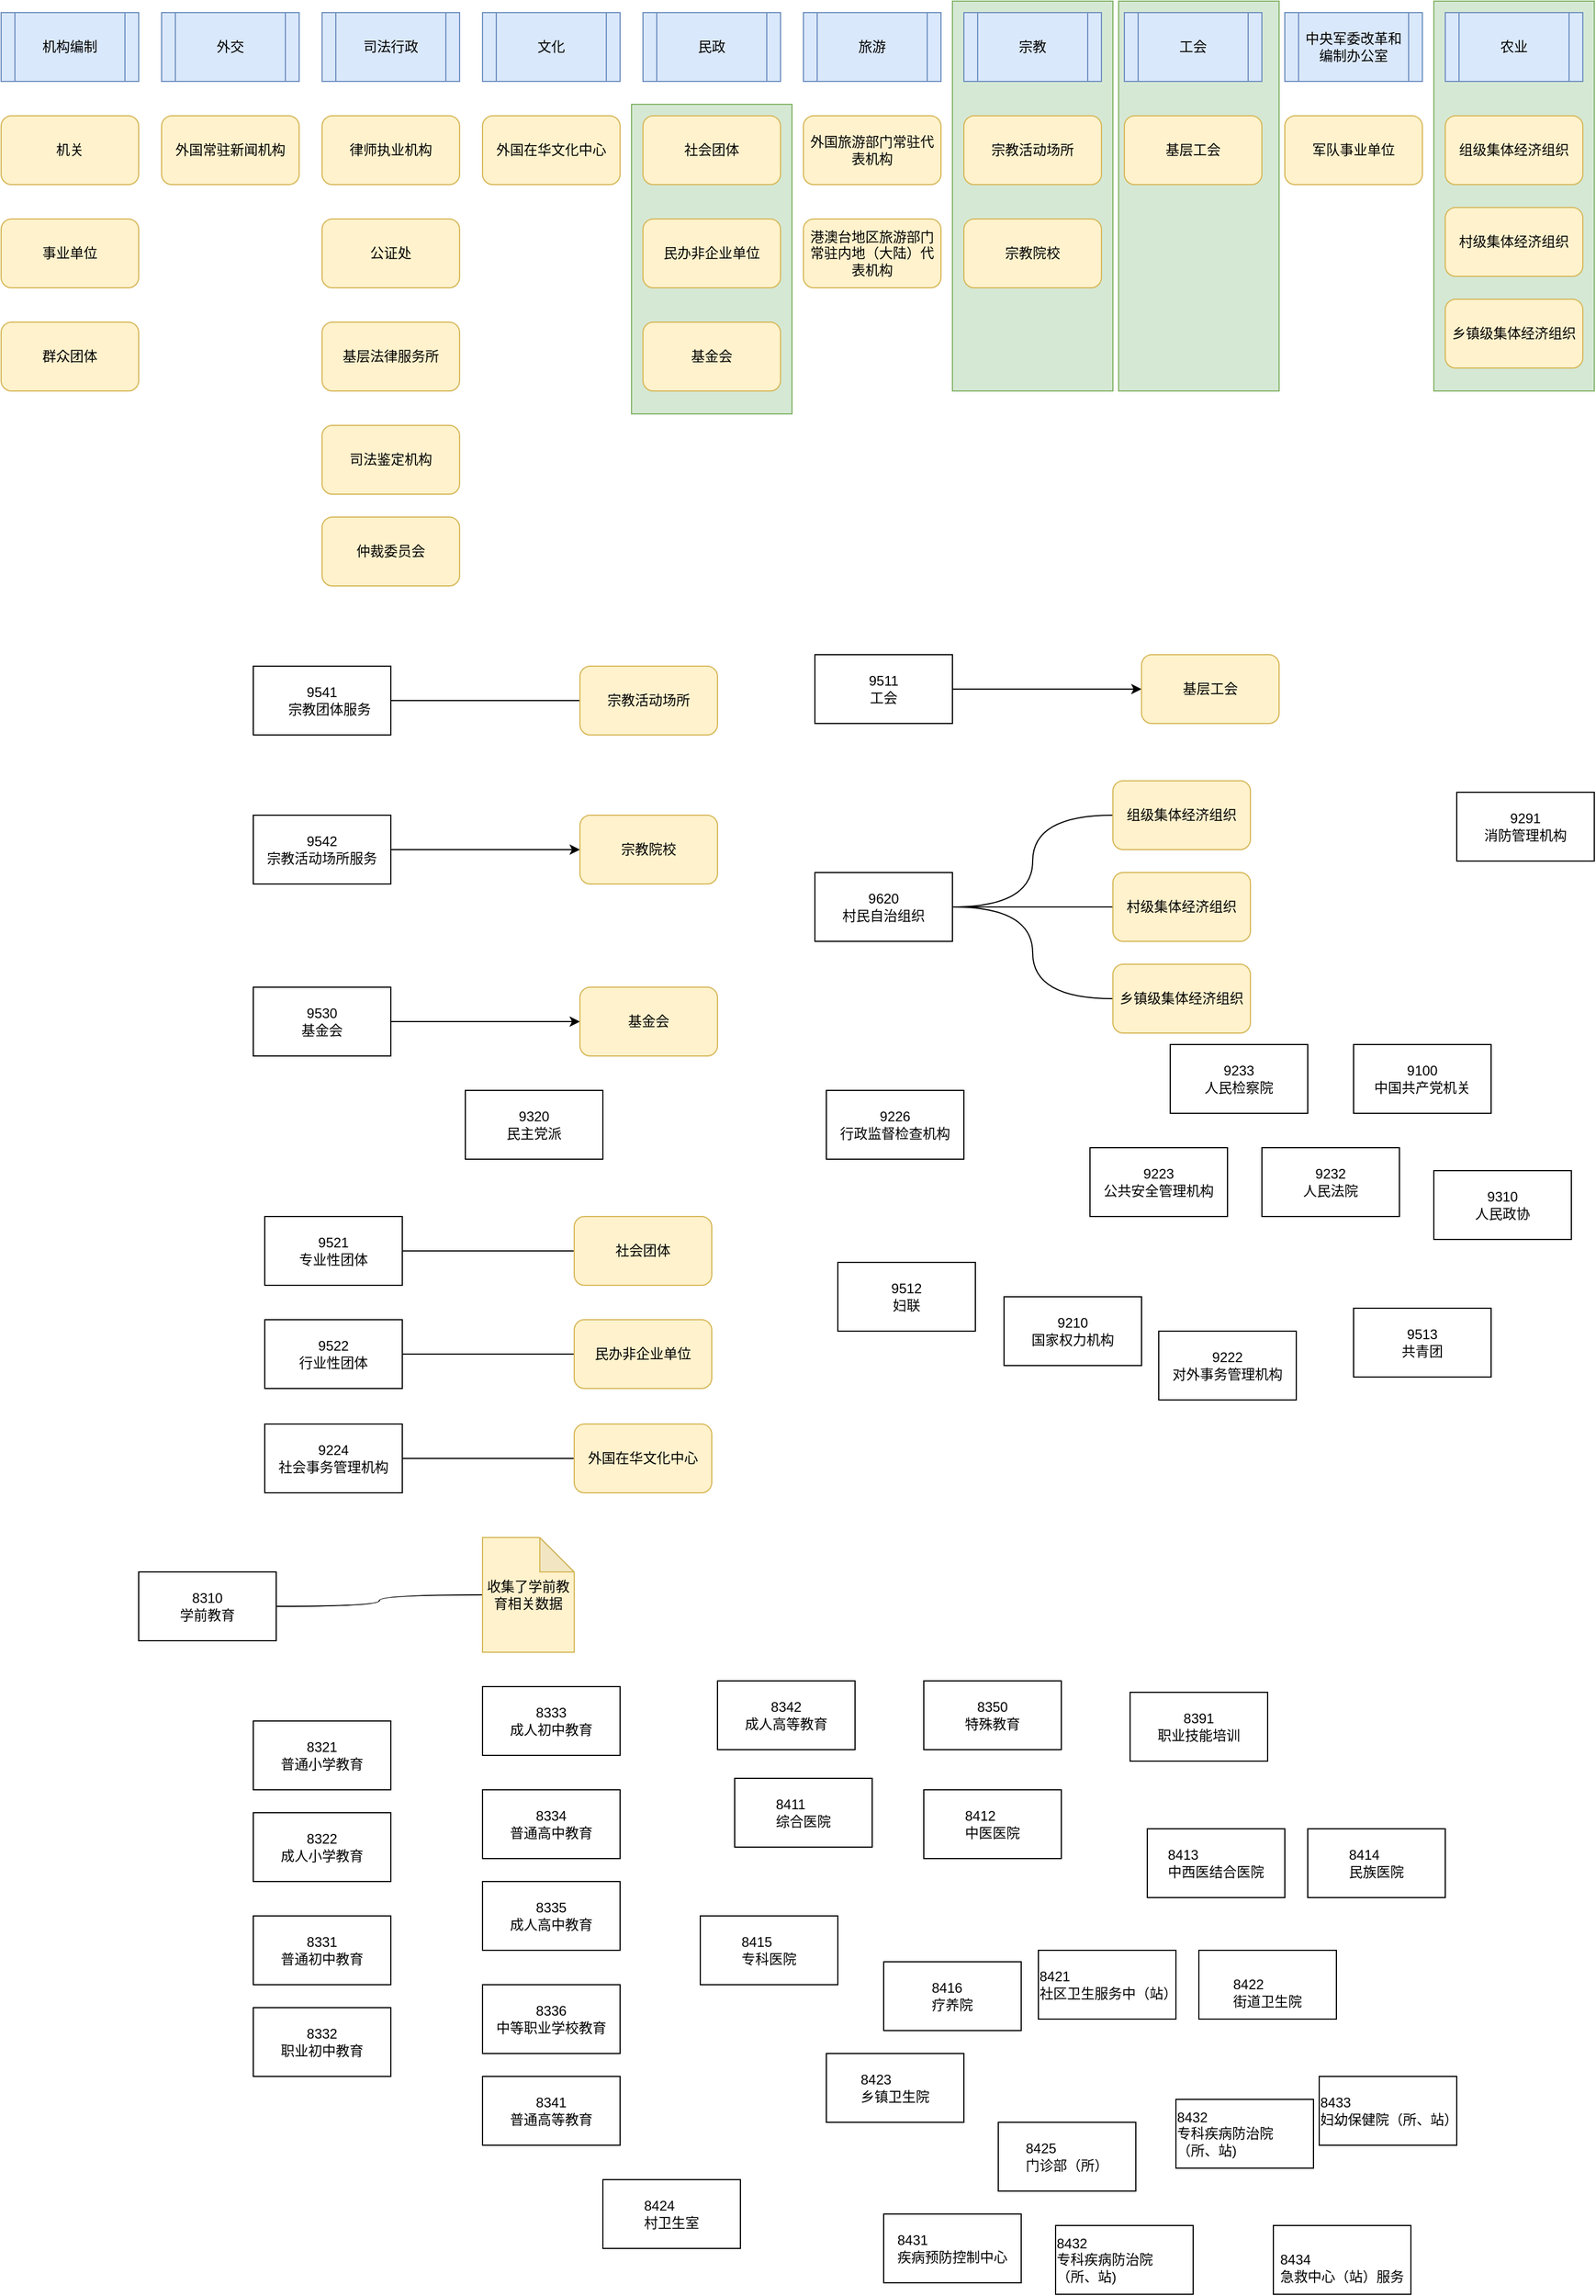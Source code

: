 <mxfile version="24.3.1" type="github">
  <diagram name="第 1 页" id="TCEkxnXiP60emrn67t6N">
    <mxGraphModel dx="1193" dy="620" grid="1" gridSize="10" guides="1" tooltips="1" connect="1" arrows="1" fold="1" page="1" pageScale="1" pageWidth="1169" pageHeight="827" math="0" shadow="0">
      <root>
        <mxCell id="0" />
        <mxCell id="1" parent="0" />
        <mxCell id="sb7wllfDJqSQQXLiak6v-65" value="" style="rounded=0;whiteSpace=wrap;html=1;fillColor=#d5e8d4;strokeColor=#82b366;" parent="1" vertex="1">
          <mxGeometry x="560" y="90" width="140" height="270" as="geometry" />
        </mxCell>
        <mxCell id="sb7wllfDJqSQQXLiak6v-57" value="" style="rounded=0;whiteSpace=wrap;html=1;fillColor=#d5e8d4;strokeColor=#82b366;" parent="1" vertex="1">
          <mxGeometry x="1260" width="140" height="340" as="geometry" />
        </mxCell>
        <mxCell id="sb7wllfDJqSQQXLiak6v-47" value="" style="rounded=0;whiteSpace=wrap;html=1;fillColor=#d5e8d4;strokeColor=#82b366;" parent="1" vertex="1">
          <mxGeometry x="985" width="140" height="340" as="geometry" />
        </mxCell>
        <mxCell id="sb7wllfDJqSQQXLiak6v-41" value="" style="rounded=0;whiteSpace=wrap;html=1;fillColor=#d5e8d4;strokeColor=#82b366;" parent="1" vertex="1">
          <mxGeometry x="840" width="140" height="340" as="geometry" />
        </mxCell>
        <mxCell id="sb7wllfDJqSQQXLiak6v-42" style="edgeStyle=orthogonalEdgeStyle;rounded=0;orthogonalLoop=1;jettySize=auto;html=1;exitX=1;exitY=0.5;exitDx=0;exitDy=0;endArrow=none;endFill=0;" parent="1" source="sb7wllfDJqSQQXLiak6v-3" target="sb7wllfDJqSQQXLiak6v-5" edge="1">
          <mxGeometry relative="1" as="geometry" />
        </mxCell>
        <mxCell id="sb7wllfDJqSQQXLiak6v-3" value="&lt;div&gt;&lt;br&gt;&lt;/div&gt;&lt;div&gt;9541&lt;/div&gt;&lt;div&gt;&amp;nbsp; &amp;nbsp; 宗教团体服务&lt;/div&gt;&lt;div&gt;&lt;br&gt;&lt;/div&gt;" style="rounded=0;whiteSpace=wrap;html=1;" parent="1" vertex="1">
          <mxGeometry x="230" y="580" width="120" height="60" as="geometry" />
        </mxCell>
        <mxCell id="sb7wllfDJqSQQXLiak6v-43" style="edgeStyle=orthogonalEdgeStyle;rounded=0;orthogonalLoop=1;jettySize=auto;html=1;exitX=1;exitY=0.5;exitDx=0;exitDy=0;" parent="1" source="sb7wllfDJqSQQXLiak6v-4" target="sb7wllfDJqSQQXLiak6v-6" edge="1">
          <mxGeometry relative="1" as="geometry" />
        </mxCell>
        <mxCell id="sb7wllfDJqSQQXLiak6v-4" value="&lt;div&gt;9542&lt;/div&gt;宗教活动场所服务" style="rounded=0;whiteSpace=wrap;html=1;" parent="1" vertex="1">
          <mxGeometry x="230" y="710" width="120" height="60" as="geometry" />
        </mxCell>
        <mxCell id="sb7wllfDJqSQQXLiak6v-5" value="宗教活动场所" style="rounded=1;whiteSpace=wrap;html=1;fillColor=#fff2cc;strokeColor=#d6b656;" parent="1" vertex="1">
          <mxGeometry x="515" y="580" width="120" height="60" as="geometry" />
        </mxCell>
        <mxCell id="sb7wllfDJqSQQXLiak6v-6" value="宗教院校" style="rounded=1;whiteSpace=wrap;html=1;fillColor=#fff2cc;strokeColor=#d6b656;" parent="1" vertex="1">
          <mxGeometry x="515" y="710" width="120" height="60" as="geometry" />
        </mxCell>
        <mxCell id="sb7wllfDJqSQQXLiak6v-7" value="机构编制" style="shape=process;whiteSpace=wrap;html=1;backgroundOutline=1;fillColor=#dae8fc;strokeColor=#6c8ebf;" parent="1" vertex="1">
          <mxGeometry x="10" y="10" width="120" height="60" as="geometry" />
        </mxCell>
        <mxCell id="sb7wllfDJqSQQXLiak6v-8" value="机关" style="rounded=1;whiteSpace=wrap;html=1;fillColor=#fff2cc;strokeColor=#d6b656;" parent="1" vertex="1">
          <mxGeometry x="10" y="100" width="120" height="60" as="geometry" />
        </mxCell>
        <mxCell id="sb7wllfDJqSQQXLiak6v-9" value="事业单位" style="rounded=1;whiteSpace=wrap;html=1;fillColor=#fff2cc;strokeColor=#d6b656;" parent="1" vertex="1">
          <mxGeometry x="10" y="190" width="120" height="60" as="geometry" />
        </mxCell>
        <mxCell id="sb7wllfDJqSQQXLiak6v-10" value="群众团体" style="rounded=1;whiteSpace=wrap;html=1;fillColor=#fff2cc;strokeColor=#d6b656;" parent="1" vertex="1">
          <mxGeometry x="10" y="280" width="120" height="60" as="geometry" />
        </mxCell>
        <mxCell id="sb7wllfDJqSQQXLiak6v-12" value="外交" style="shape=process;whiteSpace=wrap;html=1;backgroundOutline=1;fillColor=#dae8fc;strokeColor=#6c8ebf;" parent="1" vertex="1">
          <mxGeometry x="150" y="10" width="120" height="60" as="geometry" />
        </mxCell>
        <mxCell id="sb7wllfDJqSQQXLiak6v-13" value="外国常驻新闻机构" style="rounded=1;whiteSpace=wrap;html=1;fillColor=#fff2cc;strokeColor=#d6b656;" parent="1" vertex="1">
          <mxGeometry x="150" y="100" width="120" height="60" as="geometry" />
        </mxCell>
        <mxCell id="sb7wllfDJqSQQXLiak6v-14" value="司法行政" style="shape=process;whiteSpace=wrap;html=1;backgroundOutline=1;fillColor=#dae8fc;strokeColor=#6c8ebf;" parent="1" vertex="1">
          <mxGeometry x="290" y="10" width="120" height="60" as="geometry" />
        </mxCell>
        <mxCell id="sb7wllfDJqSQQXLiak6v-15" value="律师执业机构" style="rounded=1;whiteSpace=wrap;html=1;fillColor=#fff2cc;strokeColor=#d6b656;" parent="1" vertex="1">
          <mxGeometry x="290" y="100" width="120" height="60" as="geometry" />
        </mxCell>
        <mxCell id="sb7wllfDJqSQQXLiak6v-16" value="公证处" style="rounded=1;whiteSpace=wrap;html=1;fillColor=#fff2cc;strokeColor=#d6b656;" parent="1" vertex="1">
          <mxGeometry x="290" y="190" width="120" height="60" as="geometry" />
        </mxCell>
        <mxCell id="sb7wllfDJqSQQXLiak6v-17" value="基层法律服务所" style="rounded=1;whiteSpace=wrap;html=1;fillColor=#fff2cc;strokeColor=#d6b656;" parent="1" vertex="1">
          <mxGeometry x="290" y="280" width="120" height="60" as="geometry" />
        </mxCell>
        <mxCell id="sb7wllfDJqSQQXLiak6v-18" value="司法鉴定机构" style="rounded=1;whiteSpace=wrap;html=1;fillColor=#fff2cc;strokeColor=#d6b656;" parent="1" vertex="1">
          <mxGeometry x="290" y="370" width="120" height="60" as="geometry" />
        </mxCell>
        <mxCell id="sb7wllfDJqSQQXLiak6v-19" value="仲裁委员会" style="rounded=1;whiteSpace=wrap;html=1;fillColor=#fff2cc;strokeColor=#d6b656;" parent="1" vertex="1">
          <mxGeometry x="290" y="450" width="120" height="60" as="geometry" />
        </mxCell>
        <mxCell id="sb7wllfDJqSQQXLiak6v-20" value="文化" style="shape=process;whiteSpace=wrap;html=1;backgroundOutline=1;fillColor=#dae8fc;strokeColor=#6c8ebf;" parent="1" vertex="1">
          <mxGeometry x="430" y="10" width="120" height="60" as="geometry" />
        </mxCell>
        <mxCell id="sb7wllfDJqSQQXLiak6v-22" value="外国在华文化中心" style="rounded=1;whiteSpace=wrap;html=1;fillColor=#fff2cc;strokeColor=#d6b656;" parent="1" vertex="1">
          <mxGeometry x="430" y="100" width="120" height="60" as="geometry" />
        </mxCell>
        <mxCell id="sb7wllfDJqSQQXLiak6v-23" value="民政" style="shape=process;whiteSpace=wrap;html=1;backgroundOutline=1;fillColor=#dae8fc;strokeColor=#6c8ebf;" parent="1" vertex="1">
          <mxGeometry x="570" y="10" width="120" height="60" as="geometry" />
        </mxCell>
        <mxCell id="sb7wllfDJqSQQXLiak6v-24" value="旅游" style="shape=process;whiteSpace=wrap;html=1;backgroundOutline=1;fillColor=#dae8fc;strokeColor=#6c8ebf;" parent="1" vertex="1">
          <mxGeometry x="710" y="10" width="120" height="60" as="geometry" />
        </mxCell>
        <mxCell id="sb7wllfDJqSQQXLiak6v-25" value="宗教" style="shape=process;whiteSpace=wrap;html=1;backgroundOutline=1;fillColor=#dae8fc;strokeColor=#6c8ebf;" parent="1" vertex="1">
          <mxGeometry x="850" y="10" width="120" height="60" as="geometry" />
        </mxCell>
        <mxCell id="sb7wllfDJqSQQXLiak6v-26" value="工会" style="shape=process;whiteSpace=wrap;html=1;backgroundOutline=1;fillColor=#dae8fc;strokeColor=#6c8ebf;" parent="1" vertex="1">
          <mxGeometry x="990" y="10" width="120" height="60" as="geometry" />
        </mxCell>
        <mxCell id="sb7wllfDJqSQQXLiak6v-27" value="中央军委改革和编制办公室" style="shape=process;whiteSpace=wrap;html=1;backgroundOutline=1;fillColor=#dae8fc;strokeColor=#6c8ebf;" parent="1" vertex="1">
          <mxGeometry x="1130" y="10" width="120" height="60" as="geometry" />
        </mxCell>
        <mxCell id="sb7wllfDJqSQQXLiak6v-28" value="农业" style="shape=process;whiteSpace=wrap;html=1;backgroundOutline=1;fillColor=#dae8fc;strokeColor=#6c8ebf;" parent="1" vertex="1">
          <mxGeometry x="1270" y="10" width="120" height="60" as="geometry" />
        </mxCell>
        <mxCell id="sb7wllfDJqSQQXLiak6v-29" value="社会团体" style="rounded=1;whiteSpace=wrap;html=1;fillColor=#fff2cc;strokeColor=#d6b656;" parent="1" vertex="1">
          <mxGeometry x="570" y="100" width="120" height="60" as="geometry" />
        </mxCell>
        <mxCell id="sb7wllfDJqSQQXLiak6v-30" value="民办非企业单位" style="rounded=1;whiteSpace=wrap;html=1;fillColor=#fff2cc;strokeColor=#d6b656;" parent="1" vertex="1">
          <mxGeometry x="570" y="190" width="120" height="60" as="geometry" />
        </mxCell>
        <mxCell id="sb7wllfDJqSQQXLiak6v-31" value="基金会" style="rounded=1;whiteSpace=wrap;html=1;fillColor=#fff2cc;strokeColor=#d6b656;" parent="1" vertex="1">
          <mxGeometry x="570" y="280" width="120" height="60" as="geometry" />
        </mxCell>
        <mxCell id="sb7wllfDJqSQQXLiak6v-32" value="外国旅游部门常驻代表机构" style="rounded=1;whiteSpace=wrap;html=1;fillColor=#fff2cc;strokeColor=#d6b656;" parent="1" vertex="1">
          <mxGeometry x="710" y="100" width="120" height="60" as="geometry" />
        </mxCell>
        <mxCell id="sb7wllfDJqSQQXLiak6v-33" value="港澳台地区旅游部门常驻内地（大陆）代表机构" style="rounded=1;whiteSpace=wrap;html=1;fillColor=#fff2cc;strokeColor=#d6b656;" parent="1" vertex="1">
          <mxGeometry x="710" y="190" width="120" height="60" as="geometry" />
        </mxCell>
        <mxCell id="sb7wllfDJqSQQXLiak6v-34" value="宗教活动场所" style="rounded=1;whiteSpace=wrap;html=1;fillColor=#fff2cc;strokeColor=#d6b656;" parent="1" vertex="1">
          <mxGeometry x="850" y="100" width="120" height="60" as="geometry" />
        </mxCell>
        <mxCell id="sb7wllfDJqSQQXLiak6v-35" value="宗教院校" style="rounded=1;whiteSpace=wrap;html=1;fillColor=#fff2cc;strokeColor=#d6b656;" parent="1" vertex="1">
          <mxGeometry x="850" y="190" width="120" height="60" as="geometry" />
        </mxCell>
        <mxCell id="sb7wllfDJqSQQXLiak6v-36" value="基层工会" style="rounded=1;whiteSpace=wrap;html=1;fillColor=#fff2cc;strokeColor=#d6b656;" parent="1" vertex="1">
          <mxGeometry x="990" y="100" width="120" height="60" as="geometry" />
        </mxCell>
        <mxCell id="sb7wllfDJqSQQXLiak6v-37" value="军队事业单位" style="rounded=1;whiteSpace=wrap;html=1;fillColor=#fff2cc;strokeColor=#d6b656;" parent="1" vertex="1">
          <mxGeometry x="1130" y="100" width="120" height="60" as="geometry" />
        </mxCell>
        <mxCell id="sb7wllfDJqSQQXLiak6v-38" value="组级集体经济组织" style="rounded=1;whiteSpace=wrap;html=1;fillColor=#fff2cc;strokeColor=#d6b656;" parent="1" vertex="1">
          <mxGeometry x="1270" y="100" width="120" height="60" as="geometry" />
        </mxCell>
        <mxCell id="sb7wllfDJqSQQXLiak6v-39" value="村级集体经济组织" style="rounded=1;whiteSpace=wrap;html=1;fillColor=#fff2cc;strokeColor=#d6b656;" parent="1" vertex="1">
          <mxGeometry x="1270" y="180" width="120" height="60" as="geometry" />
        </mxCell>
        <mxCell id="sb7wllfDJqSQQXLiak6v-40" value="乡镇级集体经济组织" style="rounded=1;whiteSpace=wrap;html=1;fillColor=#fff2cc;strokeColor=#d6b656;" parent="1" vertex="1">
          <mxGeometry x="1270" y="260" width="120" height="60" as="geometry" />
        </mxCell>
        <mxCell id="sb7wllfDJqSQQXLiak6v-44" style="edgeStyle=orthogonalEdgeStyle;rounded=0;orthogonalLoop=1;jettySize=auto;html=1;exitX=1;exitY=0.5;exitDx=0;exitDy=0;" parent="1" source="sb7wllfDJqSQQXLiak6v-45" target="sb7wllfDJqSQQXLiak6v-46" edge="1">
          <mxGeometry relative="1" as="geometry" />
        </mxCell>
        <mxCell id="sb7wllfDJqSQQXLiak6v-45" value="9511&lt;div&gt;&lt;/div&gt;&lt;div&gt;工会&lt;br&gt;&lt;/div&gt;" style="rounded=0;whiteSpace=wrap;html=1;" parent="1" vertex="1">
          <mxGeometry x="720" y="570" width="120" height="60" as="geometry" />
        </mxCell>
        <mxCell id="sb7wllfDJqSQQXLiak6v-46" value="基层工会" style="rounded=1;whiteSpace=wrap;html=1;fillColor=#fff2cc;strokeColor=#d6b656;" parent="1" vertex="1">
          <mxGeometry x="1005" y="570" width="120" height="60" as="geometry" />
        </mxCell>
        <mxCell id="sb7wllfDJqSQQXLiak6v-54" style="edgeStyle=orthogonalEdgeStyle;rounded=0;orthogonalLoop=1;jettySize=auto;html=1;exitX=1;exitY=0.5;exitDx=0;exitDy=0;entryX=0;entryY=0.5;entryDx=0;entryDy=0;curved=1;endArrow=none;endFill=0;" parent="1" source="sb7wllfDJqSQQXLiak6v-49" target="sb7wllfDJqSQQXLiak6v-51" edge="1">
          <mxGeometry relative="1" as="geometry" />
        </mxCell>
        <mxCell id="sb7wllfDJqSQQXLiak6v-55" style="edgeStyle=orthogonalEdgeStyle;rounded=0;orthogonalLoop=1;jettySize=auto;html=1;exitX=1;exitY=0.5;exitDx=0;exitDy=0;curved=1;endArrow=none;endFill=0;" parent="1" source="sb7wllfDJqSQQXLiak6v-49" target="sb7wllfDJqSQQXLiak6v-52" edge="1">
          <mxGeometry relative="1" as="geometry" />
        </mxCell>
        <mxCell id="sb7wllfDJqSQQXLiak6v-56" style="edgeStyle=orthogonalEdgeStyle;rounded=0;orthogonalLoop=1;jettySize=auto;html=1;exitX=1;exitY=0.5;exitDx=0;exitDy=0;entryX=0;entryY=0.5;entryDx=0;entryDy=0;curved=1;endArrow=none;endFill=0;" parent="1" source="sb7wllfDJqSQQXLiak6v-49" target="sb7wllfDJqSQQXLiak6v-53" edge="1">
          <mxGeometry relative="1" as="geometry" />
        </mxCell>
        <mxCell id="sb7wllfDJqSQQXLiak6v-49" value="&lt;div&gt;9620&lt;br&gt;村民自治组织&lt;br&gt;&lt;/div&gt;" style="rounded=0;whiteSpace=wrap;html=1;" parent="1" vertex="1">
          <mxGeometry x="720" y="760" width="120" height="60" as="geometry" />
        </mxCell>
        <mxCell id="sb7wllfDJqSQQXLiak6v-51" value="组级集体经济组织" style="rounded=1;whiteSpace=wrap;html=1;fillColor=#fff2cc;strokeColor=#d6b656;" parent="1" vertex="1">
          <mxGeometry x="980" y="680" width="120" height="60" as="geometry" />
        </mxCell>
        <mxCell id="sb7wllfDJqSQQXLiak6v-52" value="村级集体经济组织" style="rounded=1;whiteSpace=wrap;html=1;fillColor=#fff2cc;strokeColor=#d6b656;" parent="1" vertex="1">
          <mxGeometry x="980" y="760" width="120" height="60" as="geometry" />
        </mxCell>
        <mxCell id="sb7wllfDJqSQQXLiak6v-53" value="乡镇级集体经济组织" style="rounded=1;whiteSpace=wrap;html=1;fillColor=#fff2cc;strokeColor=#d6b656;" parent="1" vertex="1">
          <mxGeometry x="980" y="840" width="120" height="60" as="geometry" />
        </mxCell>
        <mxCell id="sb7wllfDJqSQQXLiak6v-58" style="edgeStyle=orthogonalEdgeStyle;rounded=0;orthogonalLoop=1;jettySize=auto;html=1;exitX=1;exitY=0.5;exitDx=0;exitDy=0;" parent="1" source="sb7wllfDJqSQQXLiak6v-59" target="sb7wllfDJqSQQXLiak6v-60" edge="1">
          <mxGeometry relative="1" as="geometry" />
        </mxCell>
        <mxCell id="sb7wllfDJqSQQXLiak6v-59" value="9530&lt;br&gt;基金会&lt;br&gt;&lt;div&gt;&lt;/div&gt;" style="rounded=0;whiteSpace=wrap;html=1;" parent="1" vertex="1">
          <mxGeometry x="230" y="860" width="120" height="60" as="geometry" />
        </mxCell>
        <mxCell id="sb7wllfDJqSQQXLiak6v-60" value="基金会" style="rounded=1;whiteSpace=wrap;html=1;fillColor=#fff2cc;strokeColor=#d6b656;" parent="1" vertex="1">
          <mxGeometry x="515" y="860" width="120" height="60" as="geometry" />
        </mxCell>
        <mxCell id="sb7wllfDJqSQQXLiak6v-62" style="edgeStyle=orthogonalEdgeStyle;rounded=0;orthogonalLoop=1;jettySize=auto;html=1;exitX=1;exitY=0.5;exitDx=0;exitDy=0;endArrow=none;endFill=0;" parent="1" source="sb7wllfDJqSQQXLiak6v-63" edge="1">
          <mxGeometry relative="1" as="geometry">
            <mxPoint x="530" y="1090" as="targetPoint" />
          </mxGeometry>
        </mxCell>
        <mxCell id="sb7wllfDJqSQQXLiak6v-63" value="&lt;div&gt;&lt;span style=&quot;background-color: initial;&quot;&gt;9521&lt;/span&gt;&lt;br&gt;&lt;/div&gt;&lt;div&gt;&lt;span style=&quot;background-color: initial;&quot;&gt;专业性团体&lt;/span&gt;&lt;/div&gt;&lt;div&gt;&lt;/div&gt;" style="rounded=0;whiteSpace=wrap;html=1;" parent="1" vertex="1">
          <mxGeometry x="240" y="1060" width="120" height="60" as="geometry" />
        </mxCell>
        <mxCell id="sb7wllfDJqSQQXLiak6v-66" value="社会团体" style="rounded=1;whiteSpace=wrap;html=1;fillColor=#fff2cc;strokeColor=#d6b656;" parent="1" vertex="1">
          <mxGeometry x="510" y="1060" width="120" height="60" as="geometry" />
        </mxCell>
        <mxCell id="sb7wllfDJqSQQXLiak6v-67" style="edgeStyle=orthogonalEdgeStyle;rounded=0;orthogonalLoop=1;jettySize=auto;html=1;exitX=1;exitY=0.5;exitDx=0;exitDy=0;endArrow=none;endFill=0;" parent="1" source="sb7wllfDJqSQQXLiak6v-68" edge="1">
          <mxGeometry relative="1" as="geometry">
            <mxPoint x="530" y="1180" as="targetPoint" />
          </mxGeometry>
        </mxCell>
        <mxCell id="sb7wllfDJqSQQXLiak6v-68" value="&lt;div&gt;9522&lt;br&gt;&lt;/div&gt;&lt;div&gt;行业性团体&lt;br&gt;&lt;/div&gt;&lt;div&gt;&lt;/div&gt;" style="rounded=0;whiteSpace=wrap;html=1;" parent="1" vertex="1">
          <mxGeometry x="240" y="1150" width="120" height="60" as="geometry" />
        </mxCell>
        <mxCell id="sb7wllfDJqSQQXLiak6v-69" value="民办非企业单位" style="rounded=1;whiteSpace=wrap;html=1;fillColor=#fff2cc;strokeColor=#d6b656;" parent="1" vertex="1">
          <mxGeometry x="510" y="1150" width="120" height="60" as="geometry" />
        </mxCell>
        <mxCell id="sb7wllfDJqSQQXLiak6v-70" style="edgeStyle=orthogonalEdgeStyle;rounded=0;orthogonalLoop=1;jettySize=auto;html=1;exitX=1;exitY=0.5;exitDx=0;exitDy=0;endArrow=none;endFill=0;" parent="1" source="sb7wllfDJqSQQXLiak6v-71" edge="1">
          <mxGeometry relative="1" as="geometry">
            <mxPoint x="530" y="1271" as="targetPoint" />
          </mxGeometry>
        </mxCell>
        <mxCell id="sb7wllfDJqSQQXLiak6v-71" value="&lt;div&gt;9224&lt;br&gt;社会事务管理机构&lt;/div&gt;&lt;div&gt;&lt;/div&gt;" style="rounded=0;whiteSpace=wrap;html=1;" parent="1" vertex="1">
          <mxGeometry x="240" y="1241" width="120" height="60" as="geometry" />
        </mxCell>
        <mxCell id="sb7wllfDJqSQQXLiak6v-72" value="外国在华文化中心" style="rounded=1;whiteSpace=wrap;html=1;fillColor=#fff2cc;strokeColor=#d6b656;" parent="1" vertex="1">
          <mxGeometry x="510" y="1241" width="120" height="60" as="geometry" />
        </mxCell>
        <mxCell id="lLhoDnpnd0AAx_HwMcki-55" style="edgeStyle=orthogonalEdgeStyle;rounded=0;orthogonalLoop=1;jettySize=auto;html=1;exitX=1;exitY=0.5;exitDx=0;exitDy=0;endArrow=none;endFill=0;curved=1;entryX=0;entryY=0.5;entryDx=0;entryDy=0;entryPerimeter=0;" edge="1" parent="1" source="lLhoDnpnd0AAx_HwMcki-2" target="lLhoDnpnd0AAx_HwMcki-56">
          <mxGeometry relative="1" as="geometry">
            <mxPoint x="380" y="1400" as="targetPoint" />
          </mxGeometry>
        </mxCell>
        <mxCell id="lLhoDnpnd0AAx_HwMcki-2" value="&lt;div&gt;&lt;span style=&quot;text-align: left;&quot;&gt;8310&lt;br&gt;&lt;/span&gt;&lt;span style=&quot;text-align: left;&quot;&gt;学前教育&lt;/span&gt;&lt;br&gt;&lt;/div&gt;&lt;div&gt;&lt;/div&gt;" style="rounded=0;whiteSpace=wrap;html=1;" vertex="1" parent="1">
          <mxGeometry x="130" y="1370" width="120" height="60" as="geometry" />
        </mxCell>
        <mxCell id="lLhoDnpnd0AAx_HwMcki-3" value="&lt;div&gt;&lt;span style=&quot;text-align: left;&quot;&gt;8321&lt;br&gt;&lt;/span&gt;&lt;span style=&quot;text-align: left;&quot;&gt;普通小学教育&lt;/span&gt;&lt;br&gt;&lt;/div&gt;&lt;div&gt;&lt;/div&gt;" style="rounded=0;whiteSpace=wrap;html=1;" vertex="1" parent="1">
          <mxGeometry x="230" y="1500" width="120" height="60" as="geometry" />
        </mxCell>
        <mxCell id="lLhoDnpnd0AAx_HwMcki-4" value="&lt;div&gt;&lt;span style=&quot;text-align: left;&quot;&gt;8322&lt;br&gt;&lt;/span&gt;&lt;span style=&quot;text-align: left;&quot;&gt;成人小学教育&lt;/span&gt;&lt;br&gt;&lt;/div&gt;&lt;div&gt;&lt;/div&gt;" style="rounded=0;whiteSpace=wrap;html=1;" vertex="1" parent="1">
          <mxGeometry x="230" y="1580" width="120" height="60" as="geometry" />
        </mxCell>
        <mxCell id="lLhoDnpnd0AAx_HwMcki-5" value="&lt;div&gt;&lt;span style=&quot;text-align: left;&quot;&gt;8331&lt;/span&gt;&lt;span style=&quot;text-align: left;&quot;&gt;&lt;br&gt;&lt;/span&gt;&lt;span style=&quot;text-align: left;&quot;&gt;普通初中教育&lt;/span&gt;&lt;br&gt;&lt;/div&gt;&lt;div&gt;&lt;/div&gt;" style="rounded=0;whiteSpace=wrap;html=1;" vertex="1" parent="1">
          <mxGeometry x="230" y="1670" width="120" height="60" as="geometry" />
        </mxCell>
        <mxCell id="lLhoDnpnd0AAx_HwMcki-6" value="&lt;div&gt;&lt;span style=&quot;text-align: left;&quot;&gt;8332&lt;br&gt;&lt;/span&gt;&lt;span style=&quot;text-align: left;&quot;&gt;职业初中教育&lt;/span&gt;&lt;br&gt;&lt;/div&gt;&lt;div&gt;&lt;/div&gt;" style="rounded=0;whiteSpace=wrap;html=1;" vertex="1" parent="1">
          <mxGeometry x="230" y="1750" width="120" height="60" as="geometry" />
        </mxCell>
        <mxCell id="lLhoDnpnd0AAx_HwMcki-7" value="&lt;div&gt;&lt;span style=&quot;text-align: left;&quot;&gt;8333&lt;br&gt;&lt;/span&gt;&lt;span style=&quot;text-align: left;&quot;&gt;成人初中教育&lt;/span&gt;&lt;br&gt;&lt;/div&gt;&lt;div&gt;&lt;/div&gt;" style="rounded=0;whiteSpace=wrap;html=1;" vertex="1" parent="1">
          <mxGeometry x="430" y="1470" width="120" height="60" as="geometry" />
        </mxCell>
        <mxCell id="lLhoDnpnd0AAx_HwMcki-8" value="&lt;div&gt;&lt;span style=&quot;text-align: left;&quot;&gt;8334&lt;br&gt;&lt;/span&gt;&lt;span style=&quot;text-align: left;&quot;&gt;普通高中教育&lt;/span&gt;&lt;br&gt;&lt;/div&gt;&lt;div&gt;&lt;/div&gt;" style="rounded=0;whiteSpace=wrap;html=1;" vertex="1" parent="1">
          <mxGeometry x="430" y="1560" width="120" height="60" as="geometry" />
        </mxCell>
        <mxCell id="lLhoDnpnd0AAx_HwMcki-9" value="&lt;div&gt;&lt;span style=&quot;text-align: left;&quot;&gt;8335&lt;br&gt;&lt;/span&gt;&lt;span style=&quot;text-align: left;&quot;&gt;成人高中教育&lt;/span&gt;&lt;br&gt;&lt;/div&gt;&lt;div&gt;&lt;/div&gt;" style="rounded=0;whiteSpace=wrap;html=1;" vertex="1" parent="1">
          <mxGeometry x="430" y="1640" width="120" height="60" as="geometry" />
        </mxCell>
        <mxCell id="lLhoDnpnd0AAx_HwMcki-10" value="&lt;div&gt;&lt;span style=&quot;text-align: left;&quot;&gt;8336&lt;br&gt;&lt;/span&gt;&lt;span style=&quot;text-align: left;&quot;&gt;中等职业学校教育&lt;/span&gt;&lt;br&gt;&lt;/div&gt;&lt;div&gt;&lt;/div&gt;" style="rounded=0;whiteSpace=wrap;html=1;" vertex="1" parent="1">
          <mxGeometry x="430" y="1730" width="120" height="60" as="geometry" />
        </mxCell>
        <mxCell id="lLhoDnpnd0AAx_HwMcki-11" value="&lt;div&gt;&lt;span style=&quot;text-align: left;&quot;&gt;8341&lt;br&gt;&lt;/span&gt;&lt;span style=&quot;text-align: left;&quot;&gt;普通高等教育&lt;/span&gt;&lt;br&gt;&lt;/div&gt;&lt;div&gt;&lt;/div&gt;" style="rounded=0;whiteSpace=wrap;html=1;" vertex="1" parent="1">
          <mxGeometry x="430" y="1810" width="120" height="60" as="geometry" />
        </mxCell>
        <mxCell id="lLhoDnpnd0AAx_HwMcki-12" value="&lt;div&gt;&lt;span style=&quot;text-align: left;&quot;&gt;8342&lt;br&gt;&lt;/span&gt;&lt;span style=&quot;text-align: left;&quot;&gt;成人高等教育&lt;/span&gt;&lt;br&gt;&lt;/div&gt;&lt;div&gt;&lt;/div&gt;" style="rounded=0;whiteSpace=wrap;html=1;" vertex="1" parent="1">
          <mxGeometry x="635" y="1465" width="120" height="60" as="geometry" />
        </mxCell>
        <mxCell id="lLhoDnpnd0AAx_HwMcki-13" value="&lt;div&gt;&lt;span style=&quot;text-align: left; background-color: initial;&quot;&gt;8350&lt;br&gt;&lt;div style=&quot;text-align: left;&quot;&gt;特殊教育&lt;br&gt;&lt;/div&gt;&lt;/span&gt;&lt;/div&gt;&lt;div&gt;&lt;/div&gt;" style="rounded=0;whiteSpace=wrap;html=1;" vertex="1" parent="1">
          <mxGeometry x="815" y="1465" width="120" height="60" as="geometry" />
        </mxCell>
        <mxCell id="lLhoDnpnd0AAx_HwMcki-14" value="&lt;div&gt;&lt;span style=&quot;text-align: left;&quot;&gt;8391&lt;br&gt;&lt;/span&gt;&lt;span style=&quot;text-align: left;&quot;&gt;职业技能培训&lt;/span&gt;&lt;br&gt;&lt;/div&gt;&lt;div&gt;&lt;/div&gt;" style="rounded=0;whiteSpace=wrap;html=1;" vertex="1" parent="1">
          <mxGeometry x="995" y="1475" width="120" height="60" as="geometry" />
        </mxCell>
        <mxCell id="lLhoDnpnd0AAx_HwMcki-15" value="&lt;div&gt;&lt;div style=&quot;text-align: left;&quot;&gt;8411&lt;/div&gt;&lt;div style=&quot;text-align: left;&quot;&gt;&lt;span style=&quot;background-color: initial;&quot;&gt;综合医院&lt;/span&gt;&lt;/div&gt;&lt;/div&gt;&lt;div&gt;&lt;/div&gt;" style="rounded=0;whiteSpace=wrap;html=1;" vertex="1" parent="1">
          <mxGeometry x="650" y="1550" width="120" height="60" as="geometry" />
        </mxCell>
        <mxCell id="lLhoDnpnd0AAx_HwMcki-16" value="&lt;div&gt;&lt;div style=&quot;text-align: left;&quot;&gt;&lt;div&gt;8412&lt;/div&gt;&lt;div&gt;中医医院&lt;/div&gt;&lt;/div&gt;&lt;/div&gt;&lt;div&gt;&lt;/div&gt;" style="rounded=0;whiteSpace=wrap;html=1;" vertex="1" parent="1">
          <mxGeometry x="815" y="1560" width="120" height="60" as="geometry" />
        </mxCell>
        <mxCell id="lLhoDnpnd0AAx_HwMcki-25" value="&lt;div&gt;&lt;div style=&quot;text-align: left;&quot;&gt;&lt;div&gt;8416&lt;/div&gt;&lt;div&gt;疗养院&lt;/div&gt;&lt;/div&gt;&lt;/div&gt;&lt;div&gt;&lt;/div&gt;" style="rounded=0;whiteSpace=wrap;html=1;" vertex="1" parent="1">
          <mxGeometry x="780" y="1710" width="120" height="60" as="geometry" />
        </mxCell>
        <mxCell id="lLhoDnpnd0AAx_HwMcki-26" value="&lt;div&gt;&lt;div style=&quot;text-align: left;&quot;&gt;&lt;div&gt;8425&lt;/div&gt;&lt;div&gt;门诊部（所）&lt;/div&gt;&lt;/div&gt;&lt;/div&gt;&lt;div&gt;&lt;/div&gt;" style="rounded=0;whiteSpace=wrap;html=1;" vertex="1" parent="1">
          <mxGeometry x="880" y="1850" width="120" height="60" as="geometry" />
        </mxCell>
        <mxCell id="lLhoDnpnd0AAx_HwMcki-27" value="&lt;div&gt;&lt;div style=&quot;text-align: left;&quot;&gt;&lt;div&gt;8421&lt;/div&gt;&lt;div&gt;社区卫生服务中（站）&lt;/div&gt;&lt;/div&gt;&lt;/div&gt;&lt;div&gt;&lt;/div&gt;" style="rounded=0;whiteSpace=wrap;html=1;" vertex="1" parent="1">
          <mxGeometry x="915" y="1700" width="120" height="60" as="geometry" />
        </mxCell>
        <mxCell id="lLhoDnpnd0AAx_HwMcki-29" value="&lt;div&gt;&lt;div style=&quot;text-align: left;&quot;&gt;&lt;div&gt;8415&lt;/div&gt;&lt;div&gt;专科医院&lt;/div&gt;&lt;/div&gt;&lt;/div&gt;&lt;div&gt;&lt;/div&gt;" style="rounded=0;whiteSpace=wrap;html=1;" vertex="1" parent="1">
          <mxGeometry x="620" y="1670" width="120" height="60" as="geometry" />
        </mxCell>
        <mxCell id="lLhoDnpnd0AAx_HwMcki-30" value="&lt;div&gt;&lt;div style=&quot;text-align: left;&quot;&gt;&lt;div&gt;8424&lt;/div&gt;&lt;div&gt;村卫生室&lt;/div&gt;&lt;/div&gt;&lt;/div&gt;&lt;div&gt;&lt;/div&gt;" style="rounded=0;whiteSpace=wrap;html=1;" vertex="1" parent="1">
          <mxGeometry x="535" y="1900" width="120" height="60" as="geometry" />
        </mxCell>
        <mxCell id="lLhoDnpnd0AAx_HwMcki-31" value="&lt;div&gt;&lt;div style=&quot;text-align: left;&quot;&gt;&lt;div&gt;8423&lt;/div&gt;&lt;div&gt;乡镇卫生院&lt;/div&gt;&lt;/div&gt;&lt;/div&gt;&lt;div&gt;&lt;/div&gt;" style="rounded=0;whiteSpace=wrap;html=1;" vertex="1" parent="1">
          <mxGeometry x="730" y="1790" width="120" height="60" as="geometry" />
        </mxCell>
        <mxCell id="lLhoDnpnd0AAx_HwMcki-32" value="&lt;div&gt;&lt;div style=&quot;text-align: left;&quot;&gt;&lt;div&gt;8413&lt;/div&gt;&lt;div&gt;中西医结合医院&lt;/div&gt;&lt;/div&gt;&lt;/div&gt;&lt;div&gt;&lt;/div&gt;" style="rounded=0;whiteSpace=wrap;html=1;" vertex="1" parent="1">
          <mxGeometry x="1010" y="1594" width="120" height="60" as="geometry" />
        </mxCell>
        <mxCell id="lLhoDnpnd0AAx_HwMcki-33" value="&lt;div&gt;&lt;div style=&quot;text-align: left;&quot;&gt;&lt;div&gt;8414&lt;/div&gt;&lt;div&gt;民族医院&lt;/div&gt;&lt;/div&gt;&lt;/div&gt;&lt;div&gt;&lt;/div&gt;" style="rounded=0;whiteSpace=wrap;html=1;" vertex="1" parent="1">
          <mxGeometry x="1150" y="1594" width="120" height="60" as="geometry" />
        </mxCell>
        <mxCell id="lLhoDnpnd0AAx_HwMcki-34" value="&lt;div&gt;&lt;div style=&quot;text-align: left;&quot;&gt;&lt;div&gt;&lt;br&gt;&lt;/div&gt;&lt;div&gt;8422&lt;/div&gt;&lt;div&gt;街道卫生院&lt;/div&gt;&lt;/div&gt;&lt;/div&gt;&lt;div&gt;&lt;/div&gt;" style="rounded=0;whiteSpace=wrap;html=1;" vertex="1" parent="1">
          <mxGeometry x="1055" y="1700" width="120" height="60" as="geometry" />
        </mxCell>
        <mxCell id="lLhoDnpnd0AAx_HwMcki-36" value="&lt;div&gt;&lt;div style=&quot;text-align: left;&quot;&gt;&lt;div&gt;8431&lt;/div&gt;&lt;div&gt;疾病预防控制中心&lt;/div&gt;&lt;/div&gt;&lt;/div&gt;&lt;div&gt;&lt;/div&gt;" style="rounded=0;whiteSpace=wrap;html=1;" vertex="1" parent="1">
          <mxGeometry x="780" y="1930" width="120" height="60" as="geometry" />
        </mxCell>
        <mxCell id="lLhoDnpnd0AAx_HwMcki-37" value="&lt;div&gt;&lt;div style=&quot;text-align: left;&quot;&gt;&lt;div&gt;8432&lt;/div&gt;&lt;div&gt;专科疾病防治院（所、站)&lt;/div&gt;&lt;/div&gt;&lt;/div&gt;&lt;div&gt;&lt;/div&gt;" style="rounded=0;whiteSpace=wrap;html=1;" vertex="1" parent="1">
          <mxGeometry x="930" y="1940" width="120" height="60" as="geometry" />
        </mxCell>
        <mxCell id="lLhoDnpnd0AAx_HwMcki-38" value="&lt;div&gt;&lt;div style=&quot;text-align: left;&quot;&gt;&lt;div&gt;8432&lt;/div&gt;&lt;div&gt;专科疾病防治院（所、站)&lt;/div&gt;&lt;/div&gt;&lt;/div&gt;&lt;div&gt;&lt;/div&gt;" style="rounded=0;whiteSpace=wrap;html=1;" vertex="1" parent="1">
          <mxGeometry x="1035" y="1830" width="120" height="60" as="geometry" />
        </mxCell>
        <mxCell id="lLhoDnpnd0AAx_HwMcki-39" value="&lt;div&gt;&lt;div style=&quot;text-align: left;&quot;&gt;&lt;div&gt;&lt;br&gt;&lt;/div&gt;&lt;div&gt;8434&lt;/div&gt;&lt;div&gt;急救中心（站）服务&lt;/div&gt;&lt;/div&gt;&lt;/div&gt;&lt;div&gt;&lt;/div&gt;" style="rounded=0;whiteSpace=wrap;html=1;" vertex="1" parent="1">
          <mxGeometry x="1120" y="1940" width="120" height="60" as="geometry" />
        </mxCell>
        <mxCell id="lLhoDnpnd0AAx_HwMcki-40" value="&lt;div&gt;&lt;div style=&quot;text-align: left;&quot;&gt;&lt;div&gt;8433&lt;/div&gt;&lt;div&gt;妇幼保健院（所、站）&lt;/div&gt;&lt;/div&gt;&lt;/div&gt;&lt;div&gt;&lt;/div&gt;" style="rounded=0;whiteSpace=wrap;html=1;" vertex="1" parent="1">
          <mxGeometry x="1160" y="1810" width="120" height="60" as="geometry" />
        </mxCell>
        <mxCell id="lLhoDnpnd0AAx_HwMcki-41" value="&lt;div&gt;&lt;div&gt;9226&lt;/div&gt;&lt;div&gt;行政监督检查机构&lt;/div&gt;&lt;/div&gt;" style="rounded=0;whiteSpace=wrap;html=1;" vertex="1" parent="1">
          <mxGeometry x="730" y="950" width="120" height="60" as="geometry" />
        </mxCell>
        <mxCell id="lLhoDnpnd0AAx_HwMcki-42" value="&lt;div&gt;&lt;div&gt;9512&lt;/div&gt;&lt;div&gt;妇联&lt;/div&gt;&lt;/div&gt;" style="rounded=0;whiteSpace=wrap;html=1;" vertex="1" parent="1">
          <mxGeometry x="740" y="1100" width="120" height="60" as="geometry" />
        </mxCell>
        <mxCell id="lLhoDnpnd0AAx_HwMcki-43" value="&lt;div&gt;&lt;div&gt;9210&lt;/div&gt;&lt;div&gt;国家权力机构&lt;/div&gt;&lt;/div&gt;" style="rounded=0;whiteSpace=wrap;html=1;" vertex="1" parent="1">
          <mxGeometry x="885" y="1130" width="120" height="60" as="geometry" />
        </mxCell>
        <mxCell id="lLhoDnpnd0AAx_HwMcki-44" value="&lt;div&gt;&lt;div&gt;9513&lt;/div&gt;&lt;div&gt;共青团&lt;/div&gt;&lt;/div&gt;" style="rounded=0;whiteSpace=wrap;html=1;" vertex="1" parent="1">
          <mxGeometry x="1190" y="1140" width="120" height="60" as="geometry" />
        </mxCell>
        <mxCell id="lLhoDnpnd0AAx_HwMcki-45" value="&lt;div&gt;&lt;div&gt;9223&lt;/div&gt;&lt;div&gt;公共安全管理机构&lt;/div&gt;&lt;/div&gt;" style="rounded=0;whiteSpace=wrap;html=1;" vertex="1" parent="1">
          <mxGeometry x="960" y="1000" width="120" height="60" as="geometry" />
        </mxCell>
        <mxCell id="lLhoDnpnd0AAx_HwMcki-46" value="&lt;div&gt;&lt;div&gt;9232&lt;/div&gt;&lt;div&gt;人民法院&lt;/div&gt;&lt;/div&gt;" style="rounded=0;whiteSpace=wrap;html=1;" vertex="1" parent="1">
          <mxGeometry x="1110" y="1000" width="120" height="60" as="geometry" />
        </mxCell>
        <mxCell id="lLhoDnpnd0AAx_HwMcki-47" value="9233&#xa;人民检察院" style="rounded=0;whiteSpace=wrap;html=1;" vertex="1" parent="1">
          <mxGeometry x="1030" y="910" width="120" height="60" as="geometry" />
        </mxCell>
        <mxCell id="lLhoDnpnd0AAx_HwMcki-48" value="&lt;div&gt;&lt;div&gt;9310&lt;/div&gt;&lt;div&gt;人民政协&lt;/div&gt;&lt;/div&gt;" style="rounded=0;whiteSpace=wrap;html=1;" vertex="1" parent="1">
          <mxGeometry x="1260" y="1020" width="120" height="60" as="geometry" />
        </mxCell>
        <mxCell id="lLhoDnpnd0AAx_HwMcki-49" value="&lt;div&gt;&lt;div&gt;9100&lt;/div&gt;&lt;div&gt;中国共产党机关&lt;/div&gt;&lt;/div&gt;" style="rounded=0;whiteSpace=wrap;html=1;" vertex="1" parent="1">
          <mxGeometry x="1190" y="910" width="120" height="60" as="geometry" />
        </mxCell>
        <mxCell id="lLhoDnpnd0AAx_HwMcki-51" value="&lt;div&gt;&lt;div&gt;9291&lt;/div&gt;&lt;div&gt;消防管理机构&lt;/div&gt;&lt;/div&gt;" style="rounded=0;whiteSpace=wrap;html=1;" vertex="1" parent="1">
          <mxGeometry x="1280" y="690" width="120" height="60" as="geometry" />
        </mxCell>
        <mxCell id="lLhoDnpnd0AAx_HwMcki-52" value="&lt;div&gt;&lt;div&gt;9320&lt;/div&gt;&lt;div&gt;民主党派&lt;/div&gt;&lt;/div&gt;" style="rounded=0;whiteSpace=wrap;html=1;" vertex="1" parent="1">
          <mxGeometry x="415" y="950" width="120" height="60" as="geometry" />
        </mxCell>
        <mxCell id="lLhoDnpnd0AAx_HwMcki-53" value="&lt;div&gt;&lt;div&gt;9222&lt;/div&gt;&lt;div&gt;对外事务管理机构&lt;/div&gt;&lt;/div&gt;" style="rounded=0;whiteSpace=wrap;html=1;" vertex="1" parent="1">
          <mxGeometry x="1020" y="1160" width="120" height="60" as="geometry" />
        </mxCell>
        <mxCell id="lLhoDnpnd0AAx_HwMcki-56" value="收集了学前教育相关数据" style="shape=note;whiteSpace=wrap;html=1;backgroundOutline=1;darkOpacity=0.05;fillColor=#fff2cc;strokeColor=#d6b656;" vertex="1" parent="1">
          <mxGeometry x="430" y="1340" width="80" height="100" as="geometry" />
        </mxCell>
      </root>
    </mxGraphModel>
  </diagram>
</mxfile>
